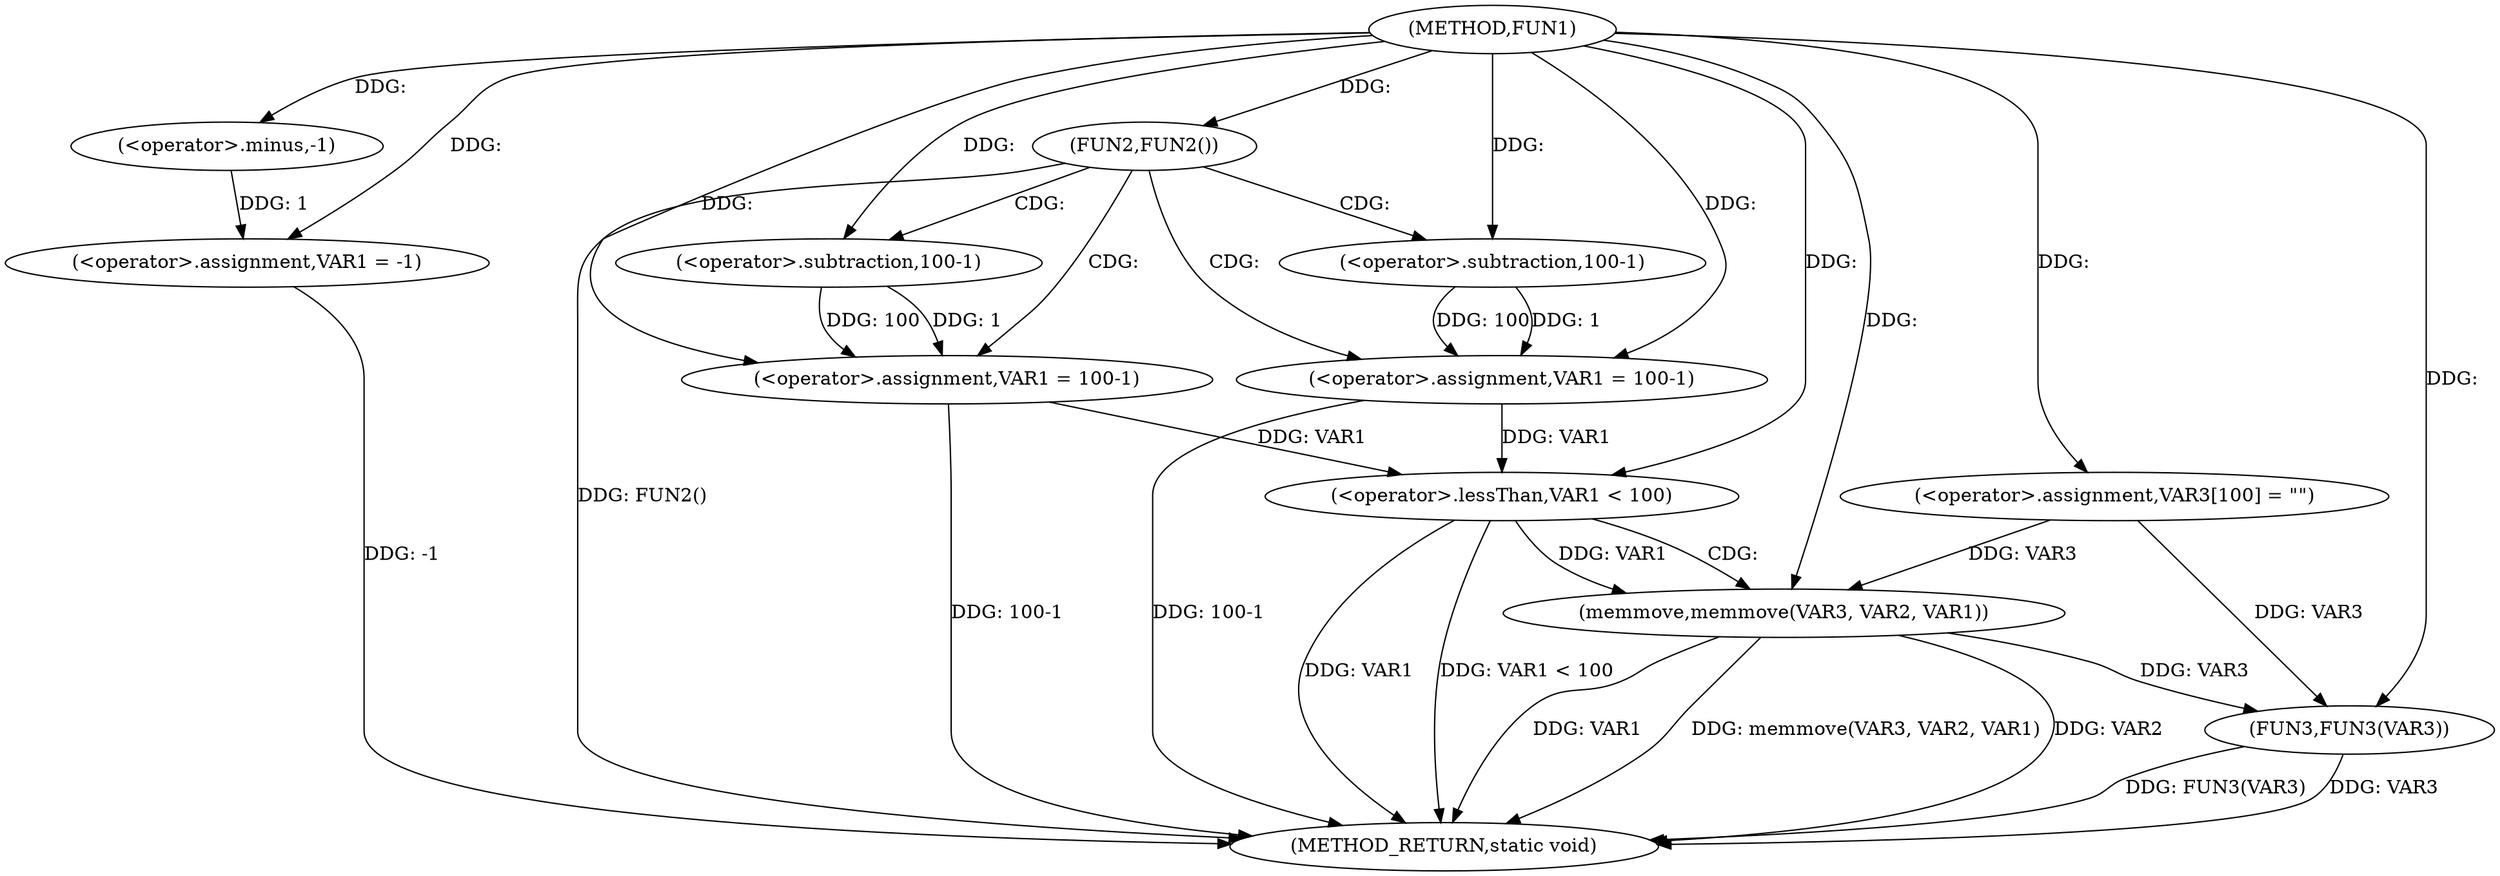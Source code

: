 digraph FUN1 {  
"1000100" [label = "(METHOD,FUN1)" ]
"1000139" [label = "(METHOD_RETURN,static void)" ]
"1000103" [label = "(<operator>.assignment,VAR1 = -1)" ]
"1000105" [label = "(<operator>.minus,-1)" ]
"1000108" [label = "(FUN2,FUN2())" ]
"1000110" [label = "(<operator>.assignment,VAR1 = 100-1)" ]
"1000112" [label = "(<operator>.subtraction,100-1)" ]
"1000117" [label = "(<operator>.assignment,VAR1 = 100-1)" ]
"1000119" [label = "(<operator>.subtraction,100-1)" ]
"1000125" [label = "(<operator>.assignment,VAR3[100] = \"\")" ]
"1000129" [label = "(<operator>.lessThan,VAR1 < 100)" ]
"1000133" [label = "(memmove,memmove(VAR3, VAR2, VAR1))" ]
"1000137" [label = "(FUN3,FUN3(VAR3))" ]
  "1000129" -> "1000139"  [ label = "DDG: VAR1"] 
  "1000108" -> "1000139"  [ label = "DDG: FUN2()"] 
  "1000103" -> "1000139"  [ label = "DDG: -1"] 
  "1000133" -> "1000139"  [ label = "DDG: VAR1"] 
  "1000137" -> "1000139"  [ label = "DDG: VAR3"] 
  "1000117" -> "1000139"  [ label = "DDG: 100-1"] 
  "1000137" -> "1000139"  [ label = "DDG: FUN3(VAR3)"] 
  "1000129" -> "1000139"  [ label = "DDG: VAR1 < 100"] 
  "1000133" -> "1000139"  [ label = "DDG: memmove(VAR3, VAR2, VAR1)"] 
  "1000110" -> "1000139"  [ label = "DDG: 100-1"] 
  "1000133" -> "1000139"  [ label = "DDG: VAR2"] 
  "1000105" -> "1000103"  [ label = "DDG: 1"] 
  "1000100" -> "1000103"  [ label = "DDG: "] 
  "1000100" -> "1000105"  [ label = "DDG: "] 
  "1000100" -> "1000108"  [ label = "DDG: "] 
  "1000112" -> "1000110"  [ label = "DDG: 100"] 
  "1000112" -> "1000110"  [ label = "DDG: 1"] 
  "1000100" -> "1000110"  [ label = "DDG: "] 
  "1000100" -> "1000112"  [ label = "DDG: "] 
  "1000119" -> "1000117"  [ label = "DDG: 100"] 
  "1000119" -> "1000117"  [ label = "DDG: 1"] 
  "1000100" -> "1000117"  [ label = "DDG: "] 
  "1000100" -> "1000119"  [ label = "DDG: "] 
  "1000100" -> "1000125"  [ label = "DDG: "] 
  "1000117" -> "1000129"  [ label = "DDG: VAR1"] 
  "1000110" -> "1000129"  [ label = "DDG: VAR1"] 
  "1000100" -> "1000129"  [ label = "DDG: "] 
  "1000125" -> "1000133"  [ label = "DDG: VAR3"] 
  "1000100" -> "1000133"  [ label = "DDG: "] 
  "1000129" -> "1000133"  [ label = "DDG: VAR1"] 
  "1000125" -> "1000137"  [ label = "DDG: VAR3"] 
  "1000133" -> "1000137"  [ label = "DDG: VAR3"] 
  "1000100" -> "1000137"  [ label = "DDG: "] 
  "1000108" -> "1000110"  [ label = "CDG: "] 
  "1000108" -> "1000112"  [ label = "CDG: "] 
  "1000108" -> "1000119"  [ label = "CDG: "] 
  "1000108" -> "1000117"  [ label = "CDG: "] 
  "1000129" -> "1000133"  [ label = "CDG: "] 
}
